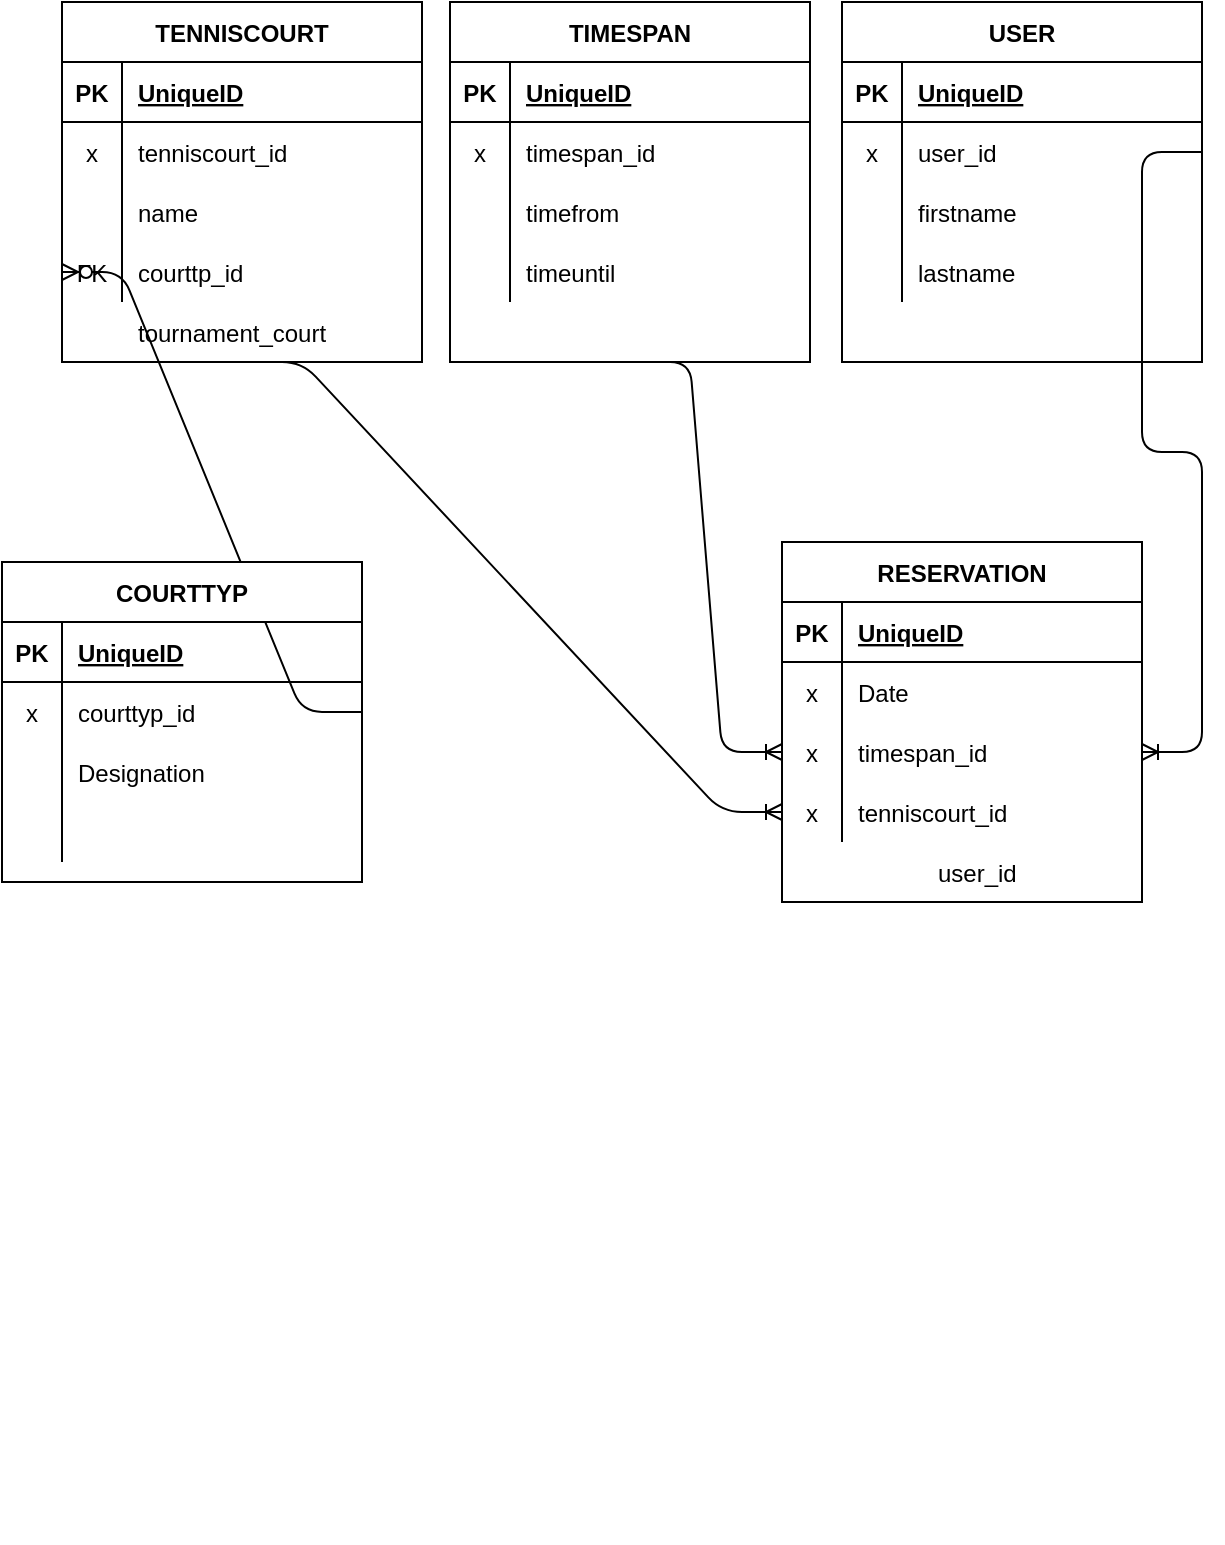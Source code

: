 <mxfile version="13.7.1" type="device"><diagram id="aXUiFXSPSJMLMCfyGbRY" name="Page-1"><mxGraphModel dx="525" dy="904" grid="1" gridSize="10" guides="1" tooltips="1" connect="1" arrows="1" fold="1" page="1" pageScale="1" pageWidth="827" pageHeight="1169" math="0" shadow="0"><root><mxCell id="0"/><mxCell id="1" parent="0"/><mxCell id="ClJukEkkY7kpDzIZuAlb-2" value="TENNISCOURT" style="shape=table;startSize=30;container=1;collapsible=1;childLayout=tableLayout;fixedRows=1;rowLines=0;fontStyle=1;align=center;resizeLast=1;" parent="1" vertex="1"><mxGeometry x="40" y="40" width="180" height="180" as="geometry"/></mxCell><mxCell id="ClJukEkkY7kpDzIZuAlb-3" value="" style="shape=partialRectangle;collapsible=0;dropTarget=0;pointerEvents=0;fillColor=none;top=0;left=0;bottom=1;right=0;points=[[0,0.5],[1,0.5]];portConstraint=eastwest;" parent="ClJukEkkY7kpDzIZuAlb-2" vertex="1"><mxGeometry y="30" width="180" height="30" as="geometry"/></mxCell><mxCell id="ClJukEkkY7kpDzIZuAlb-4" value="PK" style="shape=partialRectangle;connectable=0;fillColor=none;top=0;left=0;bottom=0;right=0;fontStyle=1;overflow=hidden;" parent="ClJukEkkY7kpDzIZuAlb-3" vertex="1"><mxGeometry width="30" height="30" as="geometry"/></mxCell><mxCell id="ClJukEkkY7kpDzIZuAlb-5" value="UniqueID" style="shape=partialRectangle;connectable=0;fillColor=none;top=0;left=0;bottom=0;right=0;align=left;spacingLeft=6;fontStyle=5;overflow=hidden;" parent="ClJukEkkY7kpDzIZuAlb-3" vertex="1"><mxGeometry x="30" width="150" height="30" as="geometry"/></mxCell><mxCell id="ClJukEkkY7kpDzIZuAlb-6" value="" style="shape=partialRectangle;collapsible=0;dropTarget=0;pointerEvents=0;fillColor=none;top=0;left=0;bottom=0;right=0;points=[[0,0.5],[1,0.5]];portConstraint=eastwest;" parent="ClJukEkkY7kpDzIZuAlb-2" vertex="1"><mxGeometry y="60" width="180" height="30" as="geometry"/></mxCell><mxCell id="ClJukEkkY7kpDzIZuAlb-7" value="x" style="shape=partialRectangle;connectable=0;fillColor=none;top=0;left=0;bottom=0;right=0;editable=1;overflow=hidden;" parent="ClJukEkkY7kpDzIZuAlb-6" vertex="1"><mxGeometry width="30" height="30" as="geometry"/></mxCell><mxCell id="ClJukEkkY7kpDzIZuAlb-8" value="tenniscourt_id" style="shape=partialRectangle;connectable=0;fillColor=none;top=0;left=0;bottom=0;right=0;align=left;spacingLeft=6;overflow=hidden;" parent="ClJukEkkY7kpDzIZuAlb-6" vertex="1"><mxGeometry x="30" width="150" height="30" as="geometry"/></mxCell><mxCell id="ClJukEkkY7kpDzIZuAlb-9" value="" style="shape=partialRectangle;collapsible=0;dropTarget=0;pointerEvents=0;fillColor=none;top=0;left=0;bottom=0;right=0;points=[[0,0.5],[1,0.5]];portConstraint=eastwest;" parent="ClJukEkkY7kpDzIZuAlb-2" vertex="1"><mxGeometry y="90" width="180" height="30" as="geometry"/></mxCell><mxCell id="ClJukEkkY7kpDzIZuAlb-10" value="" style="shape=partialRectangle;connectable=0;fillColor=none;top=0;left=0;bottom=0;right=0;editable=1;overflow=hidden;" parent="ClJukEkkY7kpDzIZuAlb-9" vertex="1"><mxGeometry width="30" height="30" as="geometry"/></mxCell><mxCell id="ClJukEkkY7kpDzIZuAlb-11" value="name" style="shape=partialRectangle;connectable=0;fillColor=none;top=0;left=0;bottom=0;right=0;align=left;spacingLeft=6;overflow=hidden;" parent="ClJukEkkY7kpDzIZuAlb-9" vertex="1"><mxGeometry x="30" width="150" height="30" as="geometry"/></mxCell><mxCell id="ClJukEkkY7kpDzIZuAlb-12" value="" style="shape=partialRectangle;collapsible=0;dropTarget=0;pointerEvents=0;fillColor=none;top=0;left=0;bottom=0;right=0;points=[[0,0.5],[1,0.5]];portConstraint=eastwest;" parent="ClJukEkkY7kpDzIZuAlb-2" vertex="1"><mxGeometry y="120" width="180" height="30" as="geometry"/></mxCell><mxCell id="ClJukEkkY7kpDzIZuAlb-13" value="FK" style="shape=partialRectangle;connectable=0;fillColor=none;top=0;left=0;bottom=0;right=0;editable=1;overflow=hidden;" parent="ClJukEkkY7kpDzIZuAlb-12" vertex="1"><mxGeometry width="30" height="30" as="geometry"/></mxCell><mxCell id="ClJukEkkY7kpDzIZuAlb-14" value="courttp_id" style="shape=partialRectangle;connectable=0;fillColor=none;top=0;left=0;bottom=0;right=0;align=left;spacingLeft=6;overflow=hidden;" parent="ClJukEkkY7kpDzIZuAlb-12" vertex="1"><mxGeometry x="30" width="150" height="30" as="geometry"/></mxCell><mxCell id="ClJukEkkY7kpDzIZuAlb-57" value="" style="shape=partialRectangle;collapsible=0;dropTarget=0;pointerEvents=0;fillColor=none;top=0;left=0;bottom=0;right=0;points=[[0,0.5],[1,0.5]];portConstraint=eastwest;" parent="1" vertex="1"><mxGeometry x="40" y="780" width="180" height="30" as="geometry"/></mxCell><mxCell id="ClJukEkkY7kpDzIZuAlb-58" value="" style="shape=partialRectangle;connectable=0;fillColor=none;top=0;left=0;bottom=0;right=0;editable=1;overflow=hidden;" parent="ClJukEkkY7kpDzIZuAlb-57" vertex="1"><mxGeometry width="30" height="30" as="geometry"/></mxCell><mxCell id="ClJukEkkY7kpDzIZuAlb-15" value="TIMESPAN" style="shape=table;startSize=30;container=1;collapsible=1;childLayout=tableLayout;fixedRows=1;rowLines=0;fontStyle=1;align=center;resizeLast=1;" parent="1" vertex="1"><mxGeometry x="234" y="40" width="180" height="180" as="geometry"/></mxCell><mxCell id="ClJukEkkY7kpDzIZuAlb-16" value="" style="shape=partialRectangle;collapsible=0;dropTarget=0;pointerEvents=0;fillColor=none;top=0;left=0;bottom=1;right=0;points=[[0,0.5],[1,0.5]];portConstraint=eastwest;" parent="ClJukEkkY7kpDzIZuAlb-15" vertex="1"><mxGeometry y="30" width="180" height="30" as="geometry"/></mxCell><mxCell id="ClJukEkkY7kpDzIZuAlb-17" value="PK" style="shape=partialRectangle;connectable=0;fillColor=none;top=0;left=0;bottom=0;right=0;fontStyle=1;overflow=hidden;" parent="ClJukEkkY7kpDzIZuAlb-16" vertex="1"><mxGeometry width="30" height="30" as="geometry"/></mxCell><mxCell id="ClJukEkkY7kpDzIZuAlb-18" value="UniqueID" style="shape=partialRectangle;connectable=0;fillColor=none;top=0;left=0;bottom=0;right=0;align=left;spacingLeft=6;fontStyle=5;overflow=hidden;" parent="ClJukEkkY7kpDzIZuAlb-16" vertex="1"><mxGeometry x="30" width="150" height="30" as="geometry"/></mxCell><mxCell id="ClJukEkkY7kpDzIZuAlb-19" value="" style="shape=partialRectangle;collapsible=0;dropTarget=0;pointerEvents=0;fillColor=none;top=0;left=0;bottom=0;right=0;points=[[0,0.5],[1,0.5]];portConstraint=eastwest;" parent="ClJukEkkY7kpDzIZuAlb-15" vertex="1"><mxGeometry y="60" width="180" height="30" as="geometry"/></mxCell><mxCell id="ClJukEkkY7kpDzIZuAlb-20" value="x" style="shape=partialRectangle;connectable=0;fillColor=none;top=0;left=0;bottom=0;right=0;editable=1;overflow=hidden;" parent="ClJukEkkY7kpDzIZuAlb-19" vertex="1"><mxGeometry width="30" height="30" as="geometry"/></mxCell><mxCell id="ClJukEkkY7kpDzIZuAlb-21" value="timespan_id" style="shape=partialRectangle;connectable=0;fillColor=none;top=0;left=0;bottom=0;right=0;align=left;spacingLeft=6;overflow=hidden;" parent="ClJukEkkY7kpDzIZuAlb-19" vertex="1"><mxGeometry x="30" width="150" height="30" as="geometry"/></mxCell><mxCell id="ClJukEkkY7kpDzIZuAlb-22" value="" style="shape=partialRectangle;collapsible=0;dropTarget=0;pointerEvents=0;fillColor=none;top=0;left=0;bottom=0;right=0;points=[[0,0.5],[1,0.5]];portConstraint=eastwest;" parent="ClJukEkkY7kpDzIZuAlb-15" vertex="1"><mxGeometry y="90" width="180" height="30" as="geometry"/></mxCell><mxCell id="ClJukEkkY7kpDzIZuAlb-23" value="" style="shape=partialRectangle;connectable=0;fillColor=none;top=0;left=0;bottom=0;right=0;editable=1;overflow=hidden;" parent="ClJukEkkY7kpDzIZuAlb-22" vertex="1"><mxGeometry width="30" height="30" as="geometry"/></mxCell><mxCell id="ClJukEkkY7kpDzIZuAlb-24" value="timefrom" style="shape=partialRectangle;connectable=0;fillColor=none;top=0;left=0;bottom=0;right=0;align=left;spacingLeft=6;overflow=hidden;" parent="ClJukEkkY7kpDzIZuAlb-22" vertex="1"><mxGeometry x="30" width="150" height="30" as="geometry"/></mxCell><mxCell id="ClJukEkkY7kpDzIZuAlb-25" value="" style="shape=partialRectangle;collapsible=0;dropTarget=0;pointerEvents=0;fillColor=none;top=0;left=0;bottom=0;right=0;points=[[0,0.5],[1,0.5]];portConstraint=eastwest;" parent="ClJukEkkY7kpDzIZuAlb-15" vertex="1"><mxGeometry y="120" width="180" height="30" as="geometry"/></mxCell><mxCell id="ClJukEkkY7kpDzIZuAlb-26" value="" style="shape=partialRectangle;connectable=0;fillColor=none;top=0;left=0;bottom=0;right=0;editable=1;overflow=hidden;" parent="ClJukEkkY7kpDzIZuAlb-25" vertex="1"><mxGeometry width="30" height="30" as="geometry"/></mxCell><mxCell id="ClJukEkkY7kpDzIZuAlb-27" value="timeuntil" style="shape=partialRectangle;connectable=0;fillColor=none;top=0;left=0;bottom=0;right=0;align=left;spacingLeft=6;overflow=hidden;" parent="ClJukEkkY7kpDzIZuAlb-25" vertex="1"><mxGeometry x="30" width="150" height="30" as="geometry"/></mxCell><mxCell id="ClJukEkkY7kpDzIZuAlb-41" value="USER" style="shape=table;startSize=30;container=1;collapsible=1;childLayout=tableLayout;fixedRows=1;rowLines=0;fontStyle=1;align=center;resizeLast=1;" parent="1" vertex="1"><mxGeometry x="430" y="40" width="180" height="180" as="geometry"/></mxCell><mxCell id="ClJukEkkY7kpDzIZuAlb-42" value="" style="shape=partialRectangle;collapsible=0;dropTarget=0;pointerEvents=0;fillColor=none;top=0;left=0;bottom=1;right=0;points=[[0,0.5],[1,0.5]];portConstraint=eastwest;" parent="ClJukEkkY7kpDzIZuAlb-41" vertex="1"><mxGeometry y="30" width="180" height="30" as="geometry"/></mxCell><mxCell id="ClJukEkkY7kpDzIZuAlb-43" value="PK" style="shape=partialRectangle;connectable=0;fillColor=none;top=0;left=0;bottom=0;right=0;fontStyle=1;overflow=hidden;" parent="ClJukEkkY7kpDzIZuAlb-42" vertex="1"><mxGeometry width="30" height="30" as="geometry"/></mxCell><mxCell id="ClJukEkkY7kpDzIZuAlb-44" value="UniqueID" style="shape=partialRectangle;connectable=0;fillColor=none;top=0;left=0;bottom=0;right=0;align=left;spacingLeft=6;fontStyle=5;overflow=hidden;" parent="ClJukEkkY7kpDzIZuAlb-42" vertex="1"><mxGeometry x="30" width="150" height="30" as="geometry"/></mxCell><mxCell id="ClJukEkkY7kpDzIZuAlb-45" value="" style="shape=partialRectangle;collapsible=0;dropTarget=0;pointerEvents=0;fillColor=none;top=0;left=0;bottom=0;right=0;points=[[0,0.5],[1,0.5]];portConstraint=eastwest;" parent="ClJukEkkY7kpDzIZuAlb-41" vertex="1"><mxGeometry y="60" width="180" height="30" as="geometry"/></mxCell><mxCell id="ClJukEkkY7kpDzIZuAlb-46" value="x" style="shape=partialRectangle;connectable=0;fillColor=none;top=0;left=0;bottom=0;right=0;editable=1;overflow=hidden;" parent="ClJukEkkY7kpDzIZuAlb-45" vertex="1"><mxGeometry width="30" height="30" as="geometry"/></mxCell><mxCell id="ClJukEkkY7kpDzIZuAlb-47" value="user_id" style="shape=partialRectangle;connectable=0;fillColor=none;top=0;left=0;bottom=0;right=0;align=left;spacingLeft=6;overflow=hidden;" parent="ClJukEkkY7kpDzIZuAlb-45" vertex="1"><mxGeometry x="30" width="150" height="30" as="geometry"/></mxCell><mxCell id="ClJukEkkY7kpDzIZuAlb-48" value="" style="shape=partialRectangle;collapsible=0;dropTarget=0;pointerEvents=0;fillColor=none;top=0;left=0;bottom=0;right=0;points=[[0,0.5],[1,0.5]];portConstraint=eastwest;" parent="ClJukEkkY7kpDzIZuAlb-41" vertex="1"><mxGeometry y="90" width="180" height="30" as="geometry"/></mxCell><mxCell id="ClJukEkkY7kpDzIZuAlb-49" value="" style="shape=partialRectangle;connectable=0;fillColor=none;top=0;left=0;bottom=0;right=0;editable=1;overflow=hidden;" parent="ClJukEkkY7kpDzIZuAlb-48" vertex="1"><mxGeometry width="30" height="30" as="geometry"/></mxCell><mxCell id="ClJukEkkY7kpDzIZuAlb-50" value="firstname" style="shape=partialRectangle;connectable=0;fillColor=none;top=0;left=0;bottom=0;right=0;align=left;spacingLeft=6;overflow=hidden;" parent="ClJukEkkY7kpDzIZuAlb-48" vertex="1"><mxGeometry x="30" width="150" height="30" as="geometry"/></mxCell><mxCell id="ClJukEkkY7kpDzIZuAlb-51" value="" style="shape=partialRectangle;collapsible=0;dropTarget=0;pointerEvents=0;fillColor=none;top=0;left=0;bottom=0;right=0;points=[[0,0.5],[1,0.5]];portConstraint=eastwest;" parent="ClJukEkkY7kpDzIZuAlb-41" vertex="1"><mxGeometry y="120" width="180" height="30" as="geometry"/></mxCell><mxCell id="ClJukEkkY7kpDzIZuAlb-52" value="" style="shape=partialRectangle;connectable=0;fillColor=none;top=0;left=0;bottom=0;right=0;editable=1;overflow=hidden;" parent="ClJukEkkY7kpDzIZuAlb-51" vertex="1"><mxGeometry width="30" height="30" as="geometry"/></mxCell><mxCell id="ClJukEkkY7kpDzIZuAlb-53" value="lastname" style="shape=partialRectangle;connectable=0;fillColor=none;top=0;left=0;bottom=0;right=0;align=left;spacingLeft=6;overflow=hidden;" parent="ClJukEkkY7kpDzIZuAlb-51" vertex="1"><mxGeometry x="30" width="150" height="30" as="geometry"/></mxCell><mxCell id="ClJukEkkY7kpDzIZuAlb-73" value="" style="shape=partialRectangle;collapsible=0;dropTarget=0;pointerEvents=0;fillColor=none;top=0;left=0;bottom=0;right=0;points=[[0,0.5],[1,0.5]];portConstraint=eastwest;" parent="1" vertex="1"><mxGeometry x="440" y="460" width="180" height="30" as="geometry"/></mxCell><mxCell id="ClJukEkkY7kpDzIZuAlb-74" value="" style="shape=partialRectangle;connectable=0;fillColor=none;top=0;left=0;bottom=0;right=0;editable=1;overflow=hidden;" parent="ClJukEkkY7kpDzIZuAlb-73" vertex="1"><mxGeometry width="30" height="30" as="geometry"/></mxCell><mxCell id="ClJukEkkY7kpDzIZuAlb-75" value="user_id" style="shape=partialRectangle;connectable=0;fillColor=none;top=0;left=0;bottom=0;right=0;align=left;spacingLeft=6;overflow=hidden;" parent="ClJukEkkY7kpDzIZuAlb-73" vertex="1"><mxGeometry x="30" width="140" height="30" as="geometry"/></mxCell><mxCell id="ClJukEkkY7kpDzIZuAlb-76" value="" style="edgeStyle=entityRelationEdgeStyle;fontSize=12;html=1;endArrow=ERoneToMany;exitX=0.5;exitY=1;exitDx=0;exitDy=0;entryX=0;entryY=0.5;entryDx=0;entryDy=0;" parent="1" source="ClJukEkkY7kpDzIZuAlb-15" target="ClJukEkkY7kpDzIZuAlb-67" edge="1"><mxGeometry width="100" height="100" relative="1" as="geometry"><mxPoint x="260" y="340" as="sourcePoint"/><mxPoint x="260" y="445" as="targetPoint"/></mxGeometry></mxCell><mxCell id="ClJukEkkY7kpDzIZuAlb-77" value="" style="edgeStyle=entityRelationEdgeStyle;fontSize=12;html=1;endArrow=ERoneToMany;exitX=0.5;exitY=1;exitDx=0;exitDy=0;entryX=0;entryY=0.5;entryDx=0;entryDy=0;" parent="1" source="ClJukEkkY7kpDzIZuAlb-2" target="ClJukEkkY7kpDzIZuAlb-70" edge="1"><mxGeometry width="100" height="100" relative="1" as="geometry"><mxPoint x="170" y="510" as="sourcePoint"/><mxPoint x="270" y="410" as="targetPoint"/></mxGeometry></mxCell><mxCell id="ClJukEkkY7kpDzIZuAlb-78" value="" style="edgeStyle=entityRelationEdgeStyle;fontSize=12;html=1;endArrow=ERoneToMany;exitX=1;exitY=0.5;exitDx=0;exitDy=0;" parent="1" source="ClJukEkkY7kpDzIZuAlb-45" target="ClJukEkkY7kpDzIZuAlb-67" edge="1"><mxGeometry width="100" height="100" relative="1" as="geometry"><mxPoint x="10" y="510" as="sourcePoint"/><mxPoint x="690" y="400" as="targetPoint"/></mxGeometry></mxCell><mxCell id="J04AyjarbvA1PVsZhIm7-1" value="tournament_court" style="shape=partialRectangle;connectable=0;fillColor=none;top=0;left=0;bottom=0;right=0;align=left;spacingLeft=6;overflow=hidden;" vertex="1" parent="1"><mxGeometry x="70" y="190" width="150" height="30" as="geometry"/></mxCell><mxCell id="ClJukEkkY7kpDzIZuAlb-60" value="RESERVATION" style="shape=table;startSize=30;container=1;collapsible=1;childLayout=tableLayout;fixedRows=1;rowLines=0;fontStyle=1;align=center;resizeLast=1;" parent="1" vertex="1"><mxGeometry x="400" y="310" width="180" height="180" as="geometry"/></mxCell><mxCell id="ClJukEkkY7kpDzIZuAlb-61" value="" style="shape=partialRectangle;collapsible=0;dropTarget=0;pointerEvents=0;fillColor=none;top=0;left=0;bottom=1;right=0;points=[[0,0.5],[1,0.5]];portConstraint=eastwest;" parent="ClJukEkkY7kpDzIZuAlb-60" vertex="1"><mxGeometry y="30" width="180" height="30" as="geometry"/></mxCell><mxCell id="ClJukEkkY7kpDzIZuAlb-62" value="PK" style="shape=partialRectangle;connectable=0;fillColor=none;top=0;left=0;bottom=0;right=0;fontStyle=1;overflow=hidden;" parent="ClJukEkkY7kpDzIZuAlb-61" vertex="1"><mxGeometry width="30" height="30" as="geometry"/></mxCell><mxCell id="ClJukEkkY7kpDzIZuAlb-63" value="UniqueID" style="shape=partialRectangle;connectable=0;fillColor=none;top=0;left=0;bottom=0;right=0;align=left;spacingLeft=6;fontStyle=5;overflow=hidden;" parent="ClJukEkkY7kpDzIZuAlb-61" vertex="1"><mxGeometry x="30" width="150" height="30" as="geometry"/></mxCell><mxCell id="ClJukEkkY7kpDzIZuAlb-64" value="" style="shape=partialRectangle;collapsible=0;dropTarget=0;pointerEvents=0;fillColor=none;top=0;left=0;bottom=0;right=0;points=[[0,0.5],[1,0.5]];portConstraint=eastwest;" parent="ClJukEkkY7kpDzIZuAlb-60" vertex="1"><mxGeometry y="60" width="180" height="30" as="geometry"/></mxCell><mxCell id="ClJukEkkY7kpDzIZuAlb-65" value="x" style="shape=partialRectangle;connectable=0;fillColor=none;top=0;left=0;bottom=0;right=0;editable=1;overflow=hidden;" parent="ClJukEkkY7kpDzIZuAlb-64" vertex="1"><mxGeometry width="30" height="30" as="geometry"/></mxCell><mxCell id="ClJukEkkY7kpDzIZuAlb-66" value="Date" style="shape=partialRectangle;connectable=0;fillColor=none;top=0;left=0;bottom=0;right=0;align=left;spacingLeft=6;overflow=hidden;" parent="ClJukEkkY7kpDzIZuAlb-64" vertex="1"><mxGeometry x="30" width="150" height="30" as="geometry"/></mxCell><mxCell id="ClJukEkkY7kpDzIZuAlb-67" value="" style="shape=partialRectangle;collapsible=0;dropTarget=0;pointerEvents=0;fillColor=none;top=0;left=0;bottom=0;right=0;points=[[0,0.5],[1,0.5]];portConstraint=eastwest;" parent="ClJukEkkY7kpDzIZuAlb-60" vertex="1"><mxGeometry y="90" width="180" height="30" as="geometry"/></mxCell><mxCell id="ClJukEkkY7kpDzIZuAlb-68" value="x" style="shape=partialRectangle;connectable=0;fillColor=none;top=0;left=0;bottom=0;right=0;editable=1;overflow=hidden;" parent="ClJukEkkY7kpDzIZuAlb-67" vertex="1"><mxGeometry width="30" height="30" as="geometry"/></mxCell><mxCell id="ClJukEkkY7kpDzIZuAlb-69" value="timespan_id" style="shape=partialRectangle;connectable=0;fillColor=none;top=0;left=0;bottom=0;right=0;align=left;spacingLeft=6;overflow=hidden;" parent="ClJukEkkY7kpDzIZuAlb-67" vertex="1"><mxGeometry x="30" width="150" height="30" as="geometry"/></mxCell><mxCell id="ClJukEkkY7kpDzIZuAlb-70" value="" style="shape=partialRectangle;collapsible=0;dropTarget=0;pointerEvents=0;fillColor=none;top=0;left=0;bottom=0;right=0;points=[[0,0.5],[1,0.5]];portConstraint=eastwest;" parent="ClJukEkkY7kpDzIZuAlb-60" vertex="1"><mxGeometry y="120" width="180" height="30" as="geometry"/></mxCell><mxCell id="ClJukEkkY7kpDzIZuAlb-71" value="x" style="shape=partialRectangle;connectable=0;fillColor=none;top=0;left=0;bottom=0;right=0;editable=1;overflow=hidden;" parent="ClJukEkkY7kpDzIZuAlb-70" vertex="1"><mxGeometry width="30" height="30" as="geometry"/></mxCell><mxCell id="ClJukEkkY7kpDzIZuAlb-72" value="tenniscourt_id" style="shape=partialRectangle;connectable=0;fillColor=none;top=0;left=0;bottom=0;right=0;align=left;spacingLeft=6;overflow=hidden;" parent="ClJukEkkY7kpDzIZuAlb-70" vertex="1"><mxGeometry x="30" width="150" height="30" as="geometry"/></mxCell><mxCell id="J04AyjarbvA1PVsZhIm7-19" value="" style="edgeStyle=entityRelationEdgeStyle;fontSize=12;html=1;endArrow=ERzeroToMany;endFill=1;entryX=0;entryY=0.5;entryDx=0;entryDy=0;exitX=1;exitY=0.5;exitDx=0;exitDy=0;" edge="1" parent="1" source="J04AyjarbvA1PVsZhIm7-10" target="ClJukEkkY7kpDzIZuAlb-12"><mxGeometry width="100" height="100" relative="1" as="geometry"><mxPoint x="120" y="490" as="sourcePoint"/><mxPoint x="220" y="390" as="targetPoint"/></mxGeometry></mxCell><mxCell id="J04AyjarbvA1PVsZhIm7-6" value="COURTTYP" style="shape=table;startSize=30;container=1;collapsible=1;childLayout=tableLayout;fixedRows=1;rowLines=0;fontStyle=1;align=center;resizeLast=1;" vertex="1" parent="1"><mxGeometry x="10" y="320" width="180" height="160" as="geometry"/></mxCell><mxCell id="J04AyjarbvA1PVsZhIm7-7" value="" style="shape=partialRectangle;collapsible=0;dropTarget=0;pointerEvents=0;fillColor=none;top=0;left=0;bottom=1;right=0;points=[[0,0.5],[1,0.5]];portConstraint=eastwest;" vertex="1" parent="J04AyjarbvA1PVsZhIm7-6"><mxGeometry y="30" width="180" height="30" as="geometry"/></mxCell><mxCell id="J04AyjarbvA1PVsZhIm7-8" value="PK" style="shape=partialRectangle;connectable=0;fillColor=none;top=0;left=0;bottom=0;right=0;fontStyle=1;overflow=hidden;" vertex="1" parent="J04AyjarbvA1PVsZhIm7-7"><mxGeometry width="30" height="30" as="geometry"/></mxCell><mxCell id="J04AyjarbvA1PVsZhIm7-9" value="UniqueID" style="shape=partialRectangle;connectable=0;fillColor=none;top=0;left=0;bottom=0;right=0;align=left;spacingLeft=6;fontStyle=5;overflow=hidden;" vertex="1" parent="J04AyjarbvA1PVsZhIm7-7"><mxGeometry x="30" width="150" height="30" as="geometry"/></mxCell><mxCell id="J04AyjarbvA1PVsZhIm7-10" value="" style="shape=partialRectangle;collapsible=0;dropTarget=0;pointerEvents=0;fillColor=none;top=0;left=0;bottom=0;right=0;points=[[0,0.5],[1,0.5]];portConstraint=eastwest;" vertex="1" parent="J04AyjarbvA1PVsZhIm7-6"><mxGeometry y="60" width="180" height="30" as="geometry"/></mxCell><mxCell id="J04AyjarbvA1PVsZhIm7-11" value="x" style="shape=partialRectangle;connectable=0;fillColor=none;top=0;left=0;bottom=0;right=0;editable=1;overflow=hidden;" vertex="1" parent="J04AyjarbvA1PVsZhIm7-10"><mxGeometry width="30" height="30" as="geometry"/></mxCell><mxCell id="J04AyjarbvA1PVsZhIm7-12" value="courttyp_id" style="shape=partialRectangle;connectable=0;fillColor=none;top=0;left=0;bottom=0;right=0;align=left;spacingLeft=6;overflow=hidden;" vertex="1" parent="J04AyjarbvA1PVsZhIm7-10"><mxGeometry x="30" width="150" height="30" as="geometry"/></mxCell><mxCell id="J04AyjarbvA1PVsZhIm7-13" value="" style="shape=partialRectangle;collapsible=0;dropTarget=0;pointerEvents=0;fillColor=none;top=0;left=0;bottom=0;right=0;points=[[0,0.5],[1,0.5]];portConstraint=eastwest;" vertex="1" parent="J04AyjarbvA1PVsZhIm7-6"><mxGeometry y="90" width="180" height="30" as="geometry"/></mxCell><mxCell id="J04AyjarbvA1PVsZhIm7-14" value="" style="shape=partialRectangle;connectable=0;fillColor=none;top=0;left=0;bottom=0;right=0;editable=1;overflow=hidden;" vertex="1" parent="J04AyjarbvA1PVsZhIm7-13"><mxGeometry width="30" height="30" as="geometry"/></mxCell><mxCell id="J04AyjarbvA1PVsZhIm7-15" value="Designation" style="shape=partialRectangle;connectable=0;fillColor=none;top=0;left=0;bottom=0;right=0;align=left;spacingLeft=6;overflow=hidden;" vertex="1" parent="J04AyjarbvA1PVsZhIm7-13"><mxGeometry x="30" width="150" height="30" as="geometry"/></mxCell><mxCell id="J04AyjarbvA1PVsZhIm7-16" value="" style="shape=partialRectangle;collapsible=0;dropTarget=0;pointerEvents=0;fillColor=none;top=0;left=0;bottom=0;right=0;points=[[0,0.5],[1,0.5]];portConstraint=eastwest;" vertex="1" parent="J04AyjarbvA1PVsZhIm7-6"><mxGeometry y="120" width="180" height="30" as="geometry"/></mxCell><mxCell id="J04AyjarbvA1PVsZhIm7-17" value="" style="shape=partialRectangle;connectable=0;fillColor=none;top=0;left=0;bottom=0;right=0;editable=1;overflow=hidden;" vertex="1" parent="J04AyjarbvA1PVsZhIm7-16"><mxGeometry width="30" height="30" as="geometry"/></mxCell><mxCell id="J04AyjarbvA1PVsZhIm7-18" value="" style="shape=partialRectangle;connectable=0;fillColor=none;top=0;left=0;bottom=0;right=0;align=left;spacingLeft=6;overflow=hidden;" vertex="1" parent="J04AyjarbvA1PVsZhIm7-16"><mxGeometry x="30" width="150" height="30" as="geometry"/></mxCell></root></mxGraphModel></diagram></mxfile>